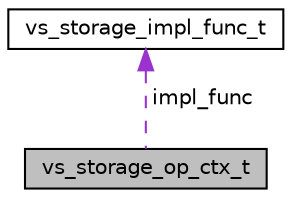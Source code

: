 digraph "vs_storage_op_ctx_t"
{
 // LATEX_PDF_SIZE
  edge [fontname="Helvetica",fontsize="10",labelfontname="Helvetica",labelfontsize="10"];
  node [fontname="Helvetica",fontsize="10",shape=record];
  Node1 [label="vs_storage_op_ctx_t",height=0.2,width=0.4,color="black", fillcolor="grey75", style="filled", fontcolor="black",tooltip="Storage element context."];
  Node2 -> Node1 [dir="back",color="darkorchid3",fontsize="10",style="dashed",label=" impl_func" ,fontname="Helvetica"];
  Node2 [label="vs_storage_impl_func_t",height=0.2,width=0.4,color="black", fillcolor="white", style="filled",URL="$structvs__storage__impl__func__t.html",tooltip="Storage implementation."];
}
